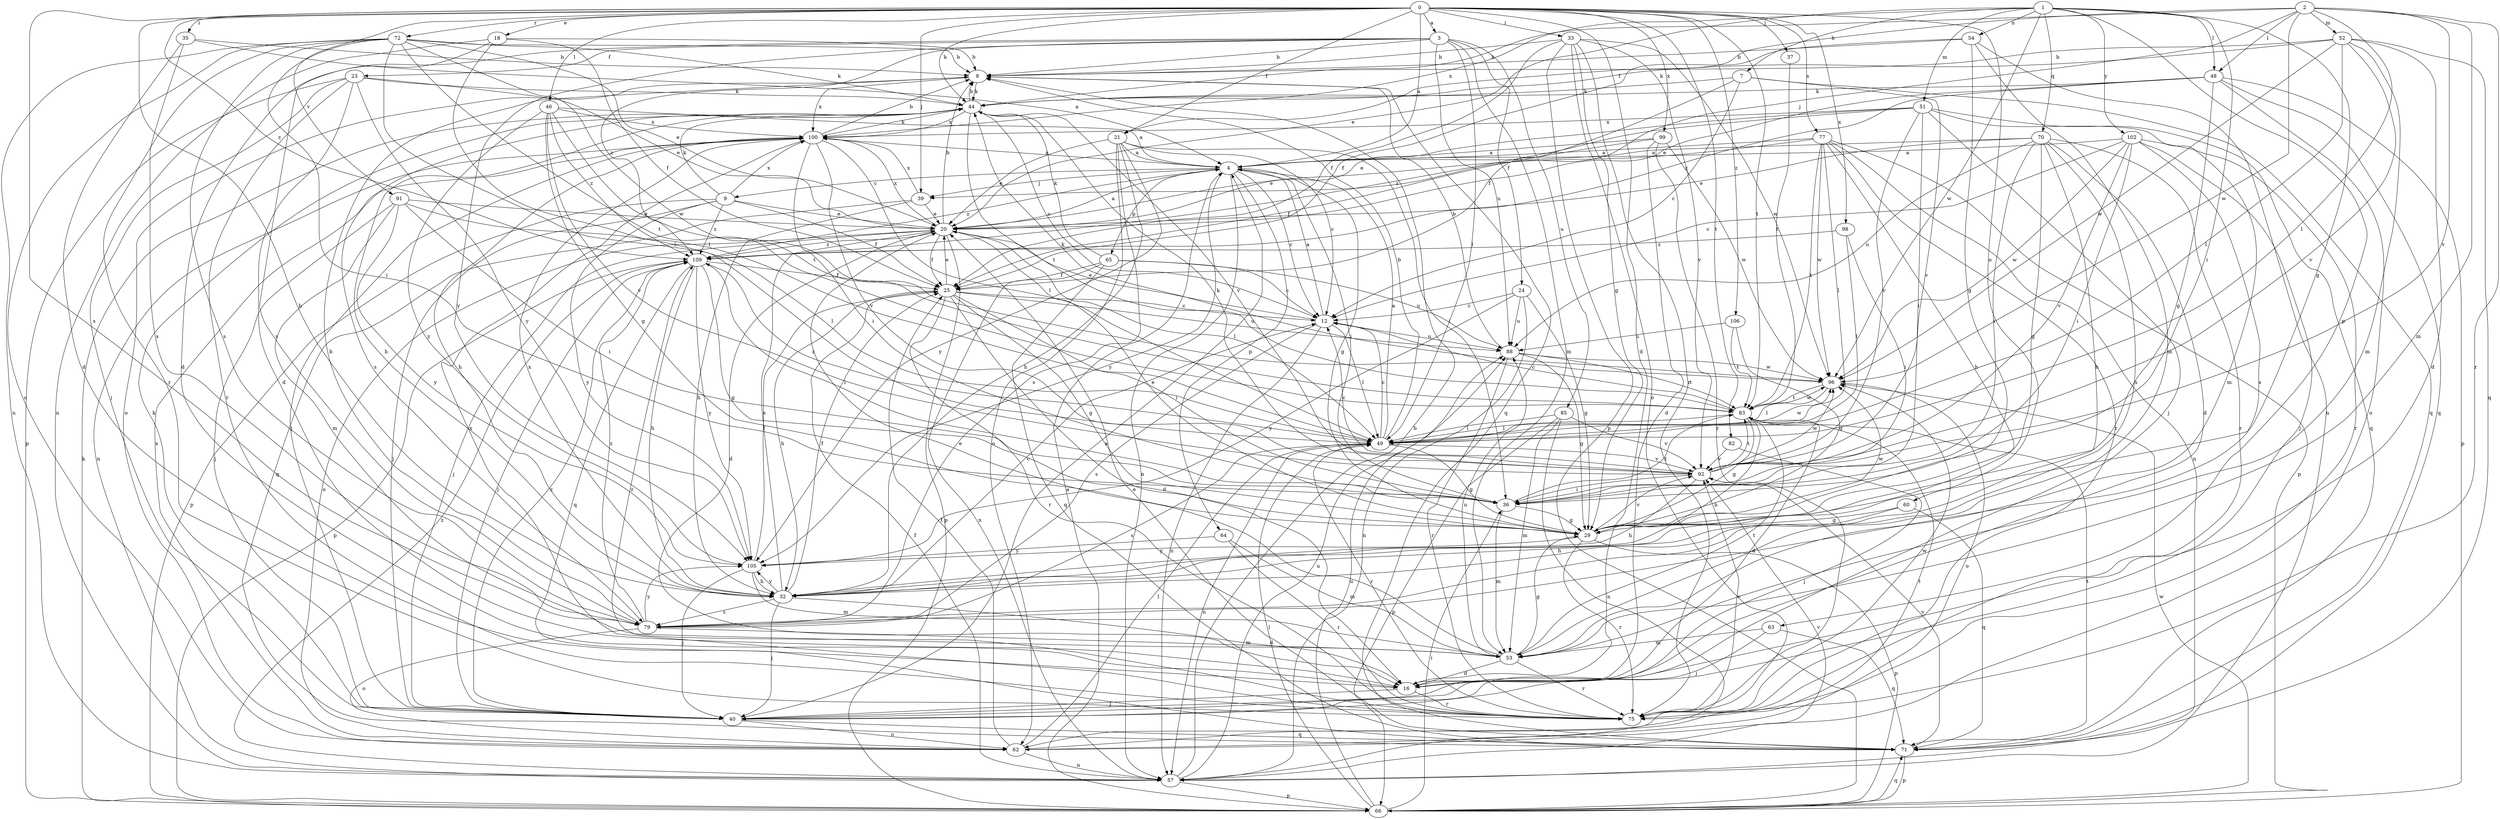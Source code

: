 strict digraph  {
0;
1;
2;
3;
4;
7;
8;
9;
12;
16;
18;
20;
21;
23;
24;
25;
29;
32;
33;
35;
36;
37;
39;
40;
44;
46;
48;
49;
51;
52;
53;
54;
57;
60;
62;
63;
64;
65;
66;
70;
71;
72;
75;
77;
79;
82;
83;
85;
88;
91;
92;
96;
98;
99;
100;
102;
105;
106;
109;
0 -> 3  [label=a];
0 -> 4  [label=a];
0 -> 16  [label=d];
0 -> 18  [label=e];
0 -> 21  [label=f];
0 -> 32  [label=h];
0 -> 33  [label=i];
0 -> 35  [label=i];
0 -> 37  [label=j];
0 -> 39  [label=j];
0 -> 44  [label=k];
0 -> 46  [label=l];
0 -> 60  [label=o];
0 -> 72  [label=r];
0 -> 77  [label=s];
0 -> 79  [label=s];
0 -> 82  [label=t];
0 -> 83  [label=t];
0 -> 91  [label=v];
0 -> 98  [label=x];
0 -> 99  [label=x];
0 -> 106  [label=z];
0 -> 109  [label=z];
1 -> 7  [label=b];
1 -> 20  [label=e];
1 -> 29  [label=g];
1 -> 36  [label=i];
1 -> 48  [label=l];
1 -> 51  [label=m];
1 -> 54  [label=n];
1 -> 63  [label=p];
1 -> 70  [label=q];
1 -> 96  [label=w];
1 -> 100  [label=x];
1 -> 102  [label=y];
2 -> 21  [label=f];
2 -> 39  [label=j];
2 -> 44  [label=k];
2 -> 48  [label=l];
2 -> 49  [label=l];
2 -> 52  [label=m];
2 -> 53  [label=m];
2 -> 75  [label=r];
2 -> 92  [label=v];
2 -> 96  [label=w];
3 -> 8  [label=b];
3 -> 16  [label=d];
3 -> 23  [label=f];
3 -> 24  [label=f];
3 -> 49  [label=l];
3 -> 53  [label=m];
3 -> 85  [label=u];
3 -> 88  [label=u];
3 -> 105  [label=y];
3 -> 109  [label=z];
4 -> 9  [label=c];
4 -> 12  [label=c];
4 -> 29  [label=g];
4 -> 36  [label=i];
4 -> 39  [label=j];
4 -> 57  [label=n];
4 -> 64  [label=p];
4 -> 65  [label=p];
4 -> 105  [label=y];
4 -> 109  [label=z];
7 -> 12  [label=c];
7 -> 25  [label=f];
7 -> 44  [label=k];
7 -> 71  [label=q];
7 -> 92  [label=v];
8 -> 44  [label=k];
8 -> 62  [label=o];
8 -> 71  [label=q];
8 -> 100  [label=x];
9 -> 20  [label=e];
9 -> 25  [label=f];
9 -> 40  [label=j];
9 -> 44  [label=k];
9 -> 66  [label=p];
9 -> 100  [label=x];
9 -> 105  [label=y];
9 -> 109  [label=z];
12 -> 4  [label=a];
12 -> 20  [label=e];
12 -> 49  [label=l];
12 -> 57  [label=n];
12 -> 79  [label=s];
12 -> 88  [label=u];
16 -> 40  [label=j];
16 -> 75  [label=r];
18 -> 8  [label=b];
18 -> 25  [label=f];
18 -> 49  [label=l];
18 -> 57  [label=n];
18 -> 79  [label=s];
20 -> 4  [label=a];
20 -> 8  [label=b];
20 -> 16  [label=d];
20 -> 25  [label=f];
20 -> 40  [label=j];
20 -> 49  [label=l];
20 -> 62  [label=o];
20 -> 66  [label=p];
20 -> 100  [label=x];
20 -> 109  [label=z];
21 -> 4  [label=a];
21 -> 12  [label=c];
21 -> 20  [label=e];
21 -> 32  [label=h];
21 -> 36  [label=i];
21 -> 62  [label=o];
21 -> 79  [label=s];
21 -> 105  [label=y];
23 -> 16  [label=d];
23 -> 20  [label=e];
23 -> 40  [label=j];
23 -> 44  [label=k];
23 -> 66  [label=p];
23 -> 75  [label=r];
23 -> 105  [label=y];
24 -> 12  [label=c];
24 -> 29  [label=g];
24 -> 57  [label=n];
24 -> 88  [label=u];
24 -> 105  [label=y];
25 -> 12  [label=c];
25 -> 16  [label=d];
25 -> 20  [label=e];
25 -> 29  [label=g];
25 -> 32  [label=h];
25 -> 36  [label=i];
25 -> 75  [label=r];
25 -> 88  [label=u];
29 -> 20  [label=e];
29 -> 66  [label=p];
29 -> 75  [label=r];
29 -> 92  [label=v];
29 -> 96  [label=w];
29 -> 105  [label=y];
32 -> 12  [label=c];
32 -> 16  [label=d];
32 -> 20  [label=e];
32 -> 25  [label=f];
32 -> 40  [label=j];
32 -> 79  [label=s];
32 -> 100  [label=x];
32 -> 105  [label=y];
33 -> 8  [label=b];
33 -> 25  [label=f];
33 -> 29  [label=g];
33 -> 62  [label=o];
33 -> 66  [label=p];
33 -> 75  [label=r];
33 -> 92  [label=v];
33 -> 96  [label=w];
35 -> 4  [label=a];
35 -> 8  [label=b];
35 -> 16  [label=d];
35 -> 79  [label=s];
36 -> 29  [label=g];
36 -> 53  [label=m];
36 -> 83  [label=t];
37 -> 83  [label=t];
39 -> 20  [label=e];
39 -> 32  [label=h];
39 -> 71  [label=q];
39 -> 100  [label=x];
40 -> 4  [label=a];
40 -> 44  [label=k];
40 -> 62  [label=o];
40 -> 71  [label=q];
40 -> 109  [label=z];
44 -> 8  [label=b];
44 -> 12  [label=c];
44 -> 32  [label=h];
44 -> 79  [label=s];
44 -> 83  [label=t];
44 -> 92  [label=v];
44 -> 100  [label=x];
46 -> 4  [label=a];
46 -> 29  [label=g];
46 -> 83  [label=t];
46 -> 92  [label=v];
46 -> 100  [label=x];
46 -> 105  [label=y];
46 -> 109  [label=z];
48 -> 20  [label=e];
48 -> 29  [label=g];
48 -> 44  [label=k];
48 -> 62  [label=o];
48 -> 66  [label=p];
48 -> 71  [label=q];
48 -> 109  [label=z];
49 -> 4  [label=a];
49 -> 8  [label=b];
49 -> 12  [label=c];
49 -> 29  [label=g];
49 -> 57  [label=n];
49 -> 75  [label=r];
49 -> 79  [label=s];
49 -> 92  [label=v];
49 -> 96  [label=w];
49 -> 109  [label=z];
51 -> 20  [label=e];
51 -> 36  [label=i];
51 -> 40  [label=j];
51 -> 53  [label=m];
51 -> 71  [label=q];
51 -> 92  [label=v];
51 -> 100  [label=x];
51 -> 109  [label=z];
52 -> 8  [label=b];
52 -> 16  [label=d];
52 -> 44  [label=k];
52 -> 49  [label=l];
52 -> 53  [label=m];
52 -> 71  [label=q];
52 -> 92  [label=v];
52 -> 96  [label=w];
53 -> 16  [label=d];
53 -> 20  [label=e];
53 -> 29  [label=g];
53 -> 75  [label=r];
53 -> 83  [label=t];
53 -> 88  [label=u];
54 -> 8  [label=b];
54 -> 25  [label=f];
54 -> 29  [label=g];
54 -> 53  [label=m];
54 -> 57  [label=n];
57 -> 8  [label=b];
57 -> 25  [label=f];
57 -> 66  [label=p];
57 -> 88  [label=u];
57 -> 92  [label=v];
57 -> 109  [label=z];
60 -> 29  [label=g];
60 -> 32  [label=h];
60 -> 71  [label=q];
62 -> 25  [label=f];
62 -> 49  [label=l];
62 -> 57  [label=n];
62 -> 83  [label=t];
62 -> 100  [label=x];
63 -> 40  [label=j];
63 -> 53  [label=m];
63 -> 71  [label=q];
64 -> 53  [label=m];
64 -> 75  [label=r];
64 -> 105  [label=y];
65 -> 12  [label=c];
65 -> 25  [label=f];
65 -> 44  [label=k];
65 -> 57  [label=n];
65 -> 71  [label=q];
65 -> 88  [label=u];
66 -> 4  [label=a];
66 -> 36  [label=i];
66 -> 44  [label=k];
66 -> 49  [label=l];
66 -> 71  [label=q];
66 -> 88  [label=u];
66 -> 96  [label=w];
70 -> 4  [label=a];
70 -> 16  [label=d];
70 -> 20  [label=e];
70 -> 29  [label=g];
70 -> 32  [label=h];
70 -> 36  [label=i];
70 -> 75  [label=r];
70 -> 79  [label=s];
70 -> 88  [label=u];
71 -> 20  [label=e];
71 -> 66  [label=p];
71 -> 83  [label=t];
71 -> 92  [label=v];
72 -> 8  [label=b];
72 -> 20  [label=e];
72 -> 36  [label=i];
72 -> 44  [label=k];
72 -> 49  [label=l];
72 -> 57  [label=n];
72 -> 62  [label=o];
72 -> 75  [label=r];
72 -> 79  [label=s];
72 -> 83  [label=t];
72 -> 96  [label=w];
75 -> 92  [label=v];
75 -> 96  [label=w];
75 -> 100  [label=x];
75 -> 109  [label=z];
77 -> 4  [label=a];
77 -> 20  [label=e];
77 -> 32  [label=h];
77 -> 49  [label=l];
77 -> 57  [label=n];
77 -> 66  [label=p];
77 -> 75  [label=r];
77 -> 83  [label=t];
77 -> 96  [label=w];
79 -> 8  [label=b];
79 -> 53  [label=m];
79 -> 62  [label=o];
79 -> 105  [label=y];
79 -> 109  [label=z];
82 -> 40  [label=j];
82 -> 92  [label=v];
83 -> 12  [label=c];
83 -> 16  [label=d];
83 -> 29  [label=g];
83 -> 32  [label=h];
83 -> 49  [label=l];
83 -> 96  [label=w];
85 -> 49  [label=l];
85 -> 53  [label=m];
85 -> 57  [label=n];
85 -> 66  [label=p];
85 -> 92  [label=v];
88 -> 8  [label=b];
88 -> 29  [label=g];
88 -> 75  [label=r];
88 -> 83  [label=t];
88 -> 96  [label=w];
91 -> 20  [label=e];
91 -> 36  [label=i];
91 -> 40  [label=j];
91 -> 49  [label=l];
91 -> 53  [label=m];
91 -> 105  [label=y];
92 -> 12  [label=c];
92 -> 32  [label=h];
92 -> 36  [label=i];
92 -> 44  [label=k];
92 -> 83  [label=t];
92 -> 96  [label=w];
96 -> 44  [label=k];
96 -> 49  [label=l];
96 -> 62  [label=o];
96 -> 83  [label=t];
98 -> 36  [label=i];
98 -> 49  [label=l];
98 -> 109  [label=z];
99 -> 4  [label=a];
99 -> 16  [label=d];
99 -> 25  [label=f];
99 -> 75  [label=r];
99 -> 96  [label=w];
100 -> 4  [label=a];
100 -> 8  [label=b];
100 -> 32  [label=h];
100 -> 36  [label=i];
100 -> 40  [label=j];
100 -> 44  [label=k];
100 -> 49  [label=l];
100 -> 57  [label=n];
100 -> 92  [label=v];
102 -> 4  [label=a];
102 -> 12  [label=c];
102 -> 36  [label=i];
102 -> 40  [label=j];
102 -> 75  [label=r];
102 -> 79  [label=s];
102 -> 92  [label=v];
102 -> 96  [label=w];
105 -> 25  [label=f];
105 -> 32  [label=h];
105 -> 40  [label=j];
105 -> 53  [label=m];
106 -> 29  [label=g];
106 -> 83  [label=t];
106 -> 88  [label=u];
109 -> 25  [label=f];
109 -> 29  [label=g];
109 -> 32  [label=h];
109 -> 36  [label=i];
109 -> 40  [label=j];
109 -> 66  [label=p];
109 -> 71  [label=q];
109 -> 105  [label=y];
}
